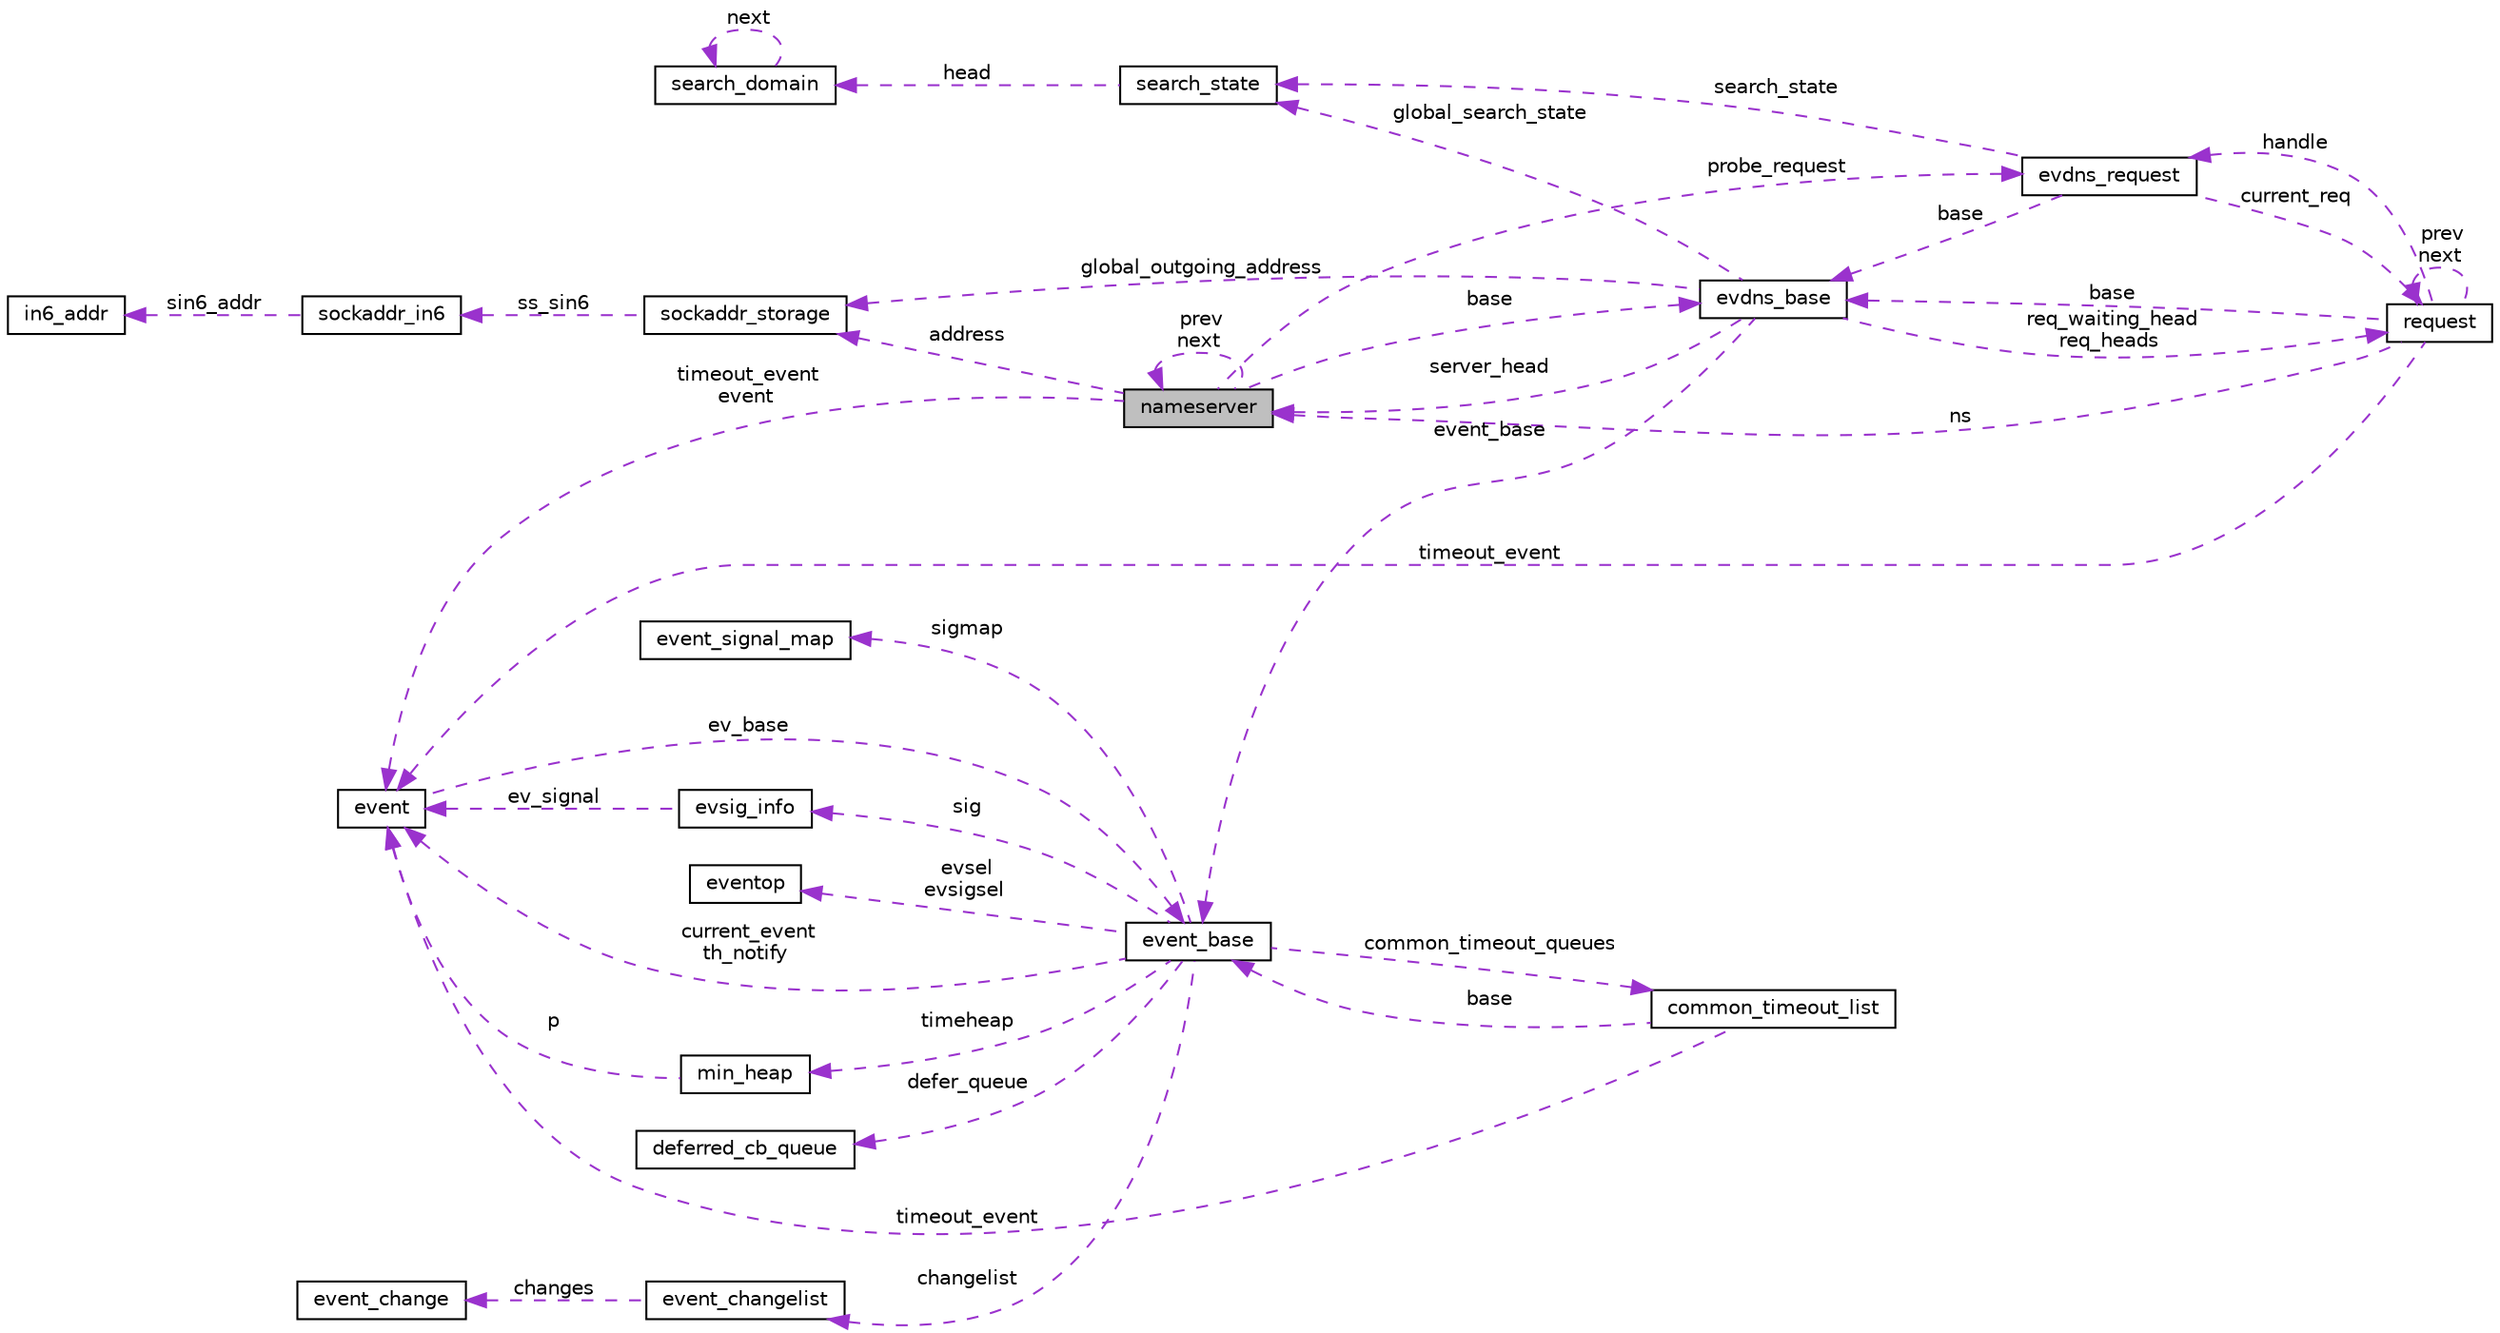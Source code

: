 digraph G
{
  edge [fontname="Helvetica",fontsize="10",labelfontname="Helvetica",labelfontsize="10"];
  node [fontname="Helvetica",fontsize="10",shape=record];
  rankdir="LR";
  Node1 [label="nameserver",height=0.2,width=0.4,color="black", fillcolor="grey75", style="filled" fontcolor="black"];
  Node2 -> Node1 [dir="back",color="darkorchid3",fontsize="10",style="dashed",label=" base" ];
  Node2 [label="evdns_base",height=0.2,width=0.4,color="black", fillcolor="white", style="filled",URL="$structevdns__base.html"];
  Node3 -> Node2 [dir="back",color="darkorchid3",fontsize="10",style="dashed",label=" global_outgoing_address" ];
  Node3 [label="sockaddr_storage",height=0.2,width=0.4,color="black", fillcolor="white", style="filled",URL="$structsockaddr__storage.html"];
  Node4 -> Node3 [dir="back",color="darkorchid3",fontsize="10",style="dashed",label=" ss_sin6" ];
  Node4 [label="sockaddr_in6",height=0.2,width=0.4,color="black", fillcolor="white", style="filled",URL="$structsockaddr__in6.html"];
  Node5 -> Node4 [dir="back",color="darkorchid3",fontsize="10",style="dashed",label=" sin6_addr" ];
  Node5 [label="in6_addr",height=0.2,width=0.4,color="black", fillcolor="white", style="filled",URL="$structin6__addr.html"];
  Node1 -> Node2 [dir="back",color="darkorchid3",fontsize="10",style="dashed",label=" server_head" ];
  Node6 -> Node2 [dir="back",color="darkorchid3",fontsize="10",style="dashed",label=" req_waiting_head\nreq_heads" ];
  Node6 [label="request",height=0.2,width=0.4,color="black", fillcolor="white", style="filled",URL="$structrequest.html"];
  Node2 -> Node6 [dir="back",color="darkorchid3",fontsize="10",style="dashed",label=" base" ];
  Node7 -> Node6 [dir="back",color="darkorchid3",fontsize="10",style="dashed",label=" timeout_event" ];
  Node7 [label="event",height=0.2,width=0.4,color="black", fillcolor="white", style="filled",URL="$structevent.html"];
  Node8 -> Node7 [dir="back",color="darkorchid3",fontsize="10",style="dashed",label=" ev_base" ];
  Node8 [label="event_base",height=0.2,width=0.4,color="black", fillcolor="white", style="filled",URL="$structevent__base.html"];
  Node9 -> Node8 [dir="back",color="darkorchid3",fontsize="10",style="dashed",label=" evsel\nevsigsel" ];
  Node9 [label="eventop",height=0.2,width=0.4,color="black", fillcolor="white", style="filled",URL="$structeventop.html"];
  Node10 -> Node8 [dir="back",color="darkorchid3",fontsize="10",style="dashed",label=" sig" ];
  Node10 [label="evsig_info",height=0.2,width=0.4,color="black", fillcolor="white", style="filled",URL="$structevsig__info.html"];
  Node7 -> Node10 [dir="back",color="darkorchid3",fontsize="10",style="dashed",label=" ev_signal" ];
  Node11 -> Node8 [dir="back",color="darkorchid3",fontsize="10",style="dashed",label=" timeheap" ];
  Node11 [label="min_heap",height=0.2,width=0.4,color="black", fillcolor="white", style="filled",URL="$structmin__heap.html"];
  Node7 -> Node11 [dir="back",color="darkorchid3",fontsize="10",style="dashed",label=" p" ];
  Node12 -> Node8 [dir="back",color="darkorchid3",fontsize="10",style="dashed",label=" defer_queue" ];
  Node12 [label="deferred_cb_queue",height=0.2,width=0.4,color="black", fillcolor="white", style="filled",URL="$structdeferred__cb__queue.html"];
  Node7 -> Node8 [dir="back",color="darkorchid3",fontsize="10",style="dashed",label=" current_event\nth_notify" ];
  Node13 -> Node8 [dir="back",color="darkorchid3",fontsize="10",style="dashed",label=" common_timeout_queues" ];
  Node13 [label="common_timeout_list",height=0.2,width=0.4,color="black", fillcolor="white", style="filled",URL="$structcommon__timeout__list.html"];
  Node7 -> Node13 [dir="back",color="darkorchid3",fontsize="10",style="dashed",label=" timeout_event" ];
  Node8 -> Node13 [dir="back",color="darkorchid3",fontsize="10",style="dashed",label=" base" ];
  Node14 -> Node8 [dir="back",color="darkorchid3",fontsize="10",style="dashed",label=" sigmap" ];
  Node14 [label="event_signal_map",height=0.2,width=0.4,color="black", fillcolor="white", style="filled",URL="$structevent__signal__map.html"];
  Node15 -> Node8 [dir="back",color="darkorchid3",fontsize="10",style="dashed",label=" changelist" ];
  Node15 [label="event_changelist",height=0.2,width=0.4,color="black", fillcolor="white", style="filled",URL="$structevent__changelist.html"];
  Node16 -> Node15 [dir="back",color="darkorchid3",fontsize="10",style="dashed",label=" changes" ];
  Node16 [label="event_change",height=0.2,width=0.4,color="black", fillcolor="white", style="filled",URL="$structevent__change.html"];
  Node17 -> Node6 [dir="back",color="darkorchid3",fontsize="10",style="dashed",label=" handle" ];
  Node17 [label="evdns_request",height=0.2,width=0.4,color="black", fillcolor="white", style="filled",URL="$structevdns__request.html"];
  Node2 -> Node17 [dir="back",color="darkorchid3",fontsize="10",style="dashed",label=" base" ];
  Node6 -> Node17 [dir="back",color="darkorchid3",fontsize="10",style="dashed",label=" current_req" ];
  Node18 -> Node17 [dir="back",color="darkorchid3",fontsize="10",style="dashed",label=" search_state" ];
  Node18 [label="search_state",height=0.2,width=0.4,color="black", fillcolor="white", style="filled",URL="$structsearch__state.html"];
  Node19 -> Node18 [dir="back",color="darkorchid3",fontsize="10",style="dashed",label=" head" ];
  Node19 [label="search_domain",height=0.2,width=0.4,color="black", fillcolor="white", style="filled",URL="$structsearch__domain.html"];
  Node19 -> Node19 [dir="back",color="darkorchid3",fontsize="10",style="dashed",label=" next" ];
  Node1 -> Node6 [dir="back",color="darkorchid3",fontsize="10",style="dashed",label=" ns" ];
  Node6 -> Node6 [dir="back",color="darkorchid3",fontsize="10",style="dashed",label=" prev\nnext" ];
  Node18 -> Node2 [dir="back",color="darkorchid3",fontsize="10",style="dashed",label=" global_search_state" ];
  Node8 -> Node2 [dir="back",color="darkorchid3",fontsize="10",style="dashed",label=" event_base" ];
  Node7 -> Node1 [dir="back",color="darkorchid3",fontsize="10",style="dashed",label=" timeout_event\nevent" ];
  Node3 -> Node1 [dir="back",color="darkorchid3",fontsize="10",style="dashed",label=" address" ];
  Node17 -> Node1 [dir="back",color="darkorchid3",fontsize="10",style="dashed",label=" probe_request" ];
  Node1 -> Node1 [dir="back",color="darkorchid3",fontsize="10",style="dashed",label=" prev\nnext" ];
}
